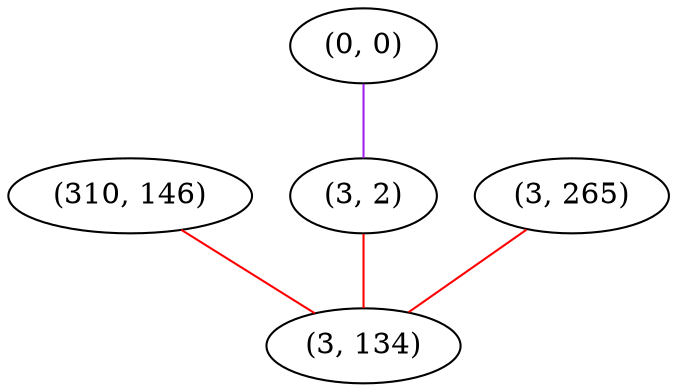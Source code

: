 graph "" {
"(310, 146)";
"(0, 0)";
"(3, 2)";
"(3, 265)";
"(3, 134)";
"(310, 146)" -- "(3, 134)"  [color=red, key=0, weight=1];
"(0, 0)" -- "(3, 2)"  [color=purple, key=0, weight=4];
"(3, 2)" -- "(3, 134)"  [color=red, key=0, weight=1];
"(3, 265)" -- "(3, 134)"  [color=red, key=0, weight=1];
}
